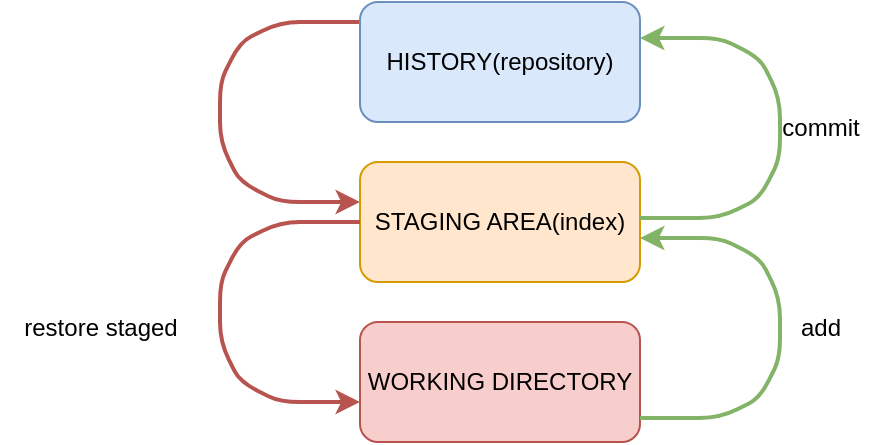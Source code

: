 <mxfile>
    <diagram id="jr_beduXKcvD0mtZ40Yx" name="Page-1">
        <mxGraphModel dx="998" dy="203" grid="1" gridSize="10" guides="1" tooltips="1" connect="1" arrows="1" fold="1" page="1" pageScale="1" pageWidth="850" pageHeight="1100" math="0" shadow="0">
            <root>
                <mxCell id="0"/>
                <mxCell id="1" parent="0"/>
                <mxCell id="7" value="" style="endArrow=classic;html=1;entryX=1;entryY=0.5;entryDx=0;entryDy=0;strokeWidth=2;fillColor=#f8cecc;strokeColor=#b85450;shadow=0;" edge="1" parent="1">
                    <mxGeometry width="50" height="50" relative="1" as="geometry">
                        <mxPoint x="360" y="40" as="sourcePoint"/>
                        <mxPoint x="360" y="130" as="targetPoint"/>
                        <Array as="points">
                            <mxPoint x="320" y="40"/>
                            <mxPoint x="300" y="50"/>
                            <mxPoint x="290" y="70"/>
                            <mxPoint x="290" y="100"/>
                            <mxPoint x="300" y="120"/>
                            <mxPoint x="320" y="130"/>
                        </Array>
                    </mxGeometry>
                </mxCell>
                <mxCell id="2" value="HISTORY(repository)" style="rounded=1;whiteSpace=wrap;html=1;fillColor=#dae8fc;strokeColor=#6c8ebf;" vertex="1" parent="1">
                    <mxGeometry x="360" y="30" width="140" height="60" as="geometry"/>
                </mxCell>
                <mxCell id="3" value="WORKING DIRECTORY" style="rounded=1;whiteSpace=wrap;html=1;fillColor=#f8cecc;strokeColor=#b85450;" vertex="1" parent="1">
                    <mxGeometry x="360" y="190" width="140" height="60" as="geometry"/>
                </mxCell>
                <mxCell id="4" value="STAGING AREA(index)" style="rounded=1;whiteSpace=wrap;html=1;fillColor=#ffe6cc;strokeColor=#d79b00;" vertex="1" parent="1">
                    <mxGeometry x="360" y="110" width="140" height="60" as="geometry"/>
                </mxCell>
                <mxCell id="5" value="" style="endArrow=classic;html=1;entryX=1;entryY=0.5;entryDx=0;entryDy=0;strokeWidth=2;fillColor=#d5e8d4;strokeColor=#82b366;" edge="1" parent="1">
                    <mxGeometry width="50" height="50" relative="1" as="geometry">
                        <mxPoint x="500" y="238" as="sourcePoint"/>
                        <mxPoint x="500" y="148" as="targetPoint"/>
                        <Array as="points">
                            <mxPoint x="540" y="238"/>
                            <mxPoint x="560" y="228"/>
                            <mxPoint x="570" y="208"/>
                            <mxPoint x="570" y="178"/>
                            <mxPoint x="560" y="158"/>
                            <mxPoint x="540" y="148"/>
                        </Array>
                    </mxGeometry>
                </mxCell>
                <mxCell id="6" value="" style="endArrow=classic;html=1;entryX=1;entryY=0.5;entryDx=0;entryDy=0;strokeWidth=2;fillColor=#d5e8d4;strokeColor=#82b366;" edge="1" parent="1">
                    <mxGeometry width="50" height="50" relative="1" as="geometry">
                        <mxPoint x="500" y="138" as="sourcePoint"/>
                        <mxPoint x="500" y="48" as="targetPoint"/>
                        <Array as="points">
                            <mxPoint x="540" y="138"/>
                            <mxPoint x="560" y="128"/>
                            <mxPoint x="570" y="108"/>
                            <mxPoint x="570" y="78"/>
                            <mxPoint x="560" y="58"/>
                            <mxPoint x="540" y="48"/>
                        </Array>
                    </mxGeometry>
                </mxCell>
                <mxCell id="8" value="" style="endArrow=classic;html=1;entryX=1;entryY=0.5;entryDx=0;entryDy=0;strokeWidth=2;fillColor=#f8cecc;strokeColor=#b85450;shadow=0;" edge="1" parent="1">
                    <mxGeometry width="50" height="50" relative="1" as="geometry">
                        <mxPoint x="360" y="140" as="sourcePoint"/>
                        <mxPoint x="360" y="230" as="targetPoint"/>
                        <Array as="points">
                            <mxPoint x="320" y="140"/>
                            <mxPoint x="300" y="150"/>
                            <mxPoint x="290" y="170"/>
                            <mxPoint x="290" y="200"/>
                            <mxPoint x="300" y="220"/>
                            <mxPoint x="320" y="230"/>
                        </Array>
                    </mxGeometry>
                </mxCell>
                <mxCell id="9" value="add" style="text;html=1;align=center;verticalAlign=middle;resizable=0;points=[];autosize=1;strokeColor=none;fillColor=none;" vertex="1" parent="1">
                    <mxGeometry x="570" y="178" width="40" height="30" as="geometry"/>
                </mxCell>
                <mxCell id="10" value="commit" style="text;html=1;align=center;verticalAlign=middle;resizable=0;points=[];autosize=1;strokeColor=none;fillColor=none;" vertex="1" parent="1">
                    <mxGeometry x="560" y="78" width="60" height="30" as="geometry"/>
                </mxCell>
                <mxCell id="11" value="restore staged" style="text;html=1;align=center;verticalAlign=middle;resizable=0;points=[];autosize=1;strokeColor=none;fillColor=none;" vertex="1" parent="1">
                    <mxGeometry x="180" y="178" width="100" height="30" as="geometry"/>
                </mxCell>
            </root>
        </mxGraphModel>
    </diagram>
</mxfile>